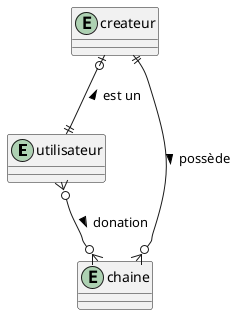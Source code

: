 @startuml ERD_Conceptuel

entity utilisateur {

}

entity createur {
   
}

entity chaine {
  
}

utilisateur }o--o{ chaine :> donation

createur ||--o{ chaine :> possède
createur |o--|| utilisateur :< est un

@enduml